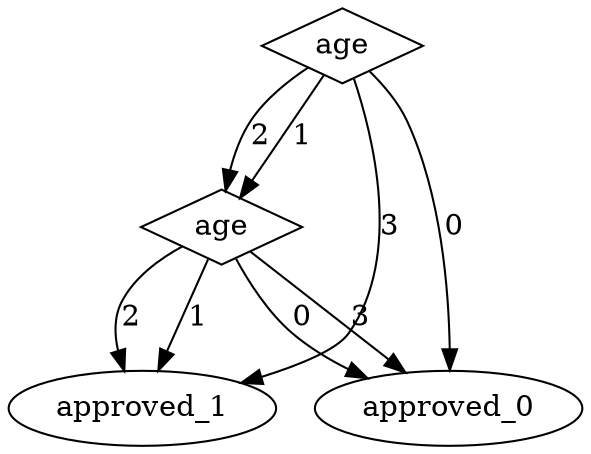 digraph {
node [label=approved_0,style=""] approved_0
node [label=approved_1,style=""] approved_1
node [label=approved_1,style=""] approved_1
node [label=approved_0,style=""] approved_0
node [label=approved_1,style=""] approved_1
node [label=approved_0,style=""] approved_0
node [label=age,shape="diamond",style=""] 1
node [label=age,shape="diamond",style=""] 0

1 -> approved_0 [label="3"]
1 -> approved_1 [label="2"]
1 -> approved_1 [label="1"]
1 -> approved_0 [label="0"]
0 -> approved_1 [label="3"]
0 -> 1 [label="2"]
0 -> 1 [label="1"]
0 -> approved_0 [label="0"]
}